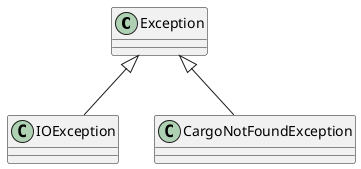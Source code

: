 @startuml
'https://plantuml.com/class-diagram

class Exception
class IOException

Exception <|-- IOException
Exception <|-- CargoNotFoundException

@enduml